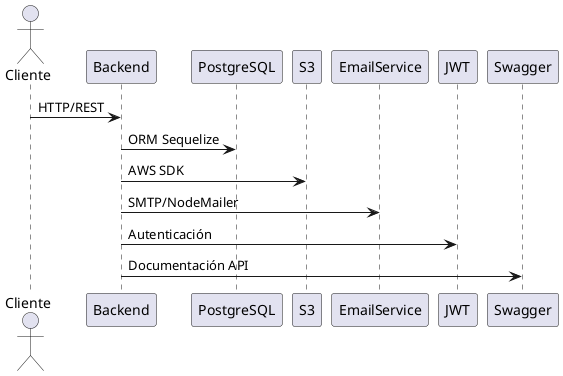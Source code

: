 @startuml arquitectura
actor Cliente
Cliente -> Backend : HTTP/REST
Backend -> PostgreSQL : ORM Sequelize
Backend -> S3 : AWS SDK
Backend -> EmailService : SMTP/NodeMailer
Backend -> JWT : Autenticación
Backend -> Swagger : Documentación API
@enduml
